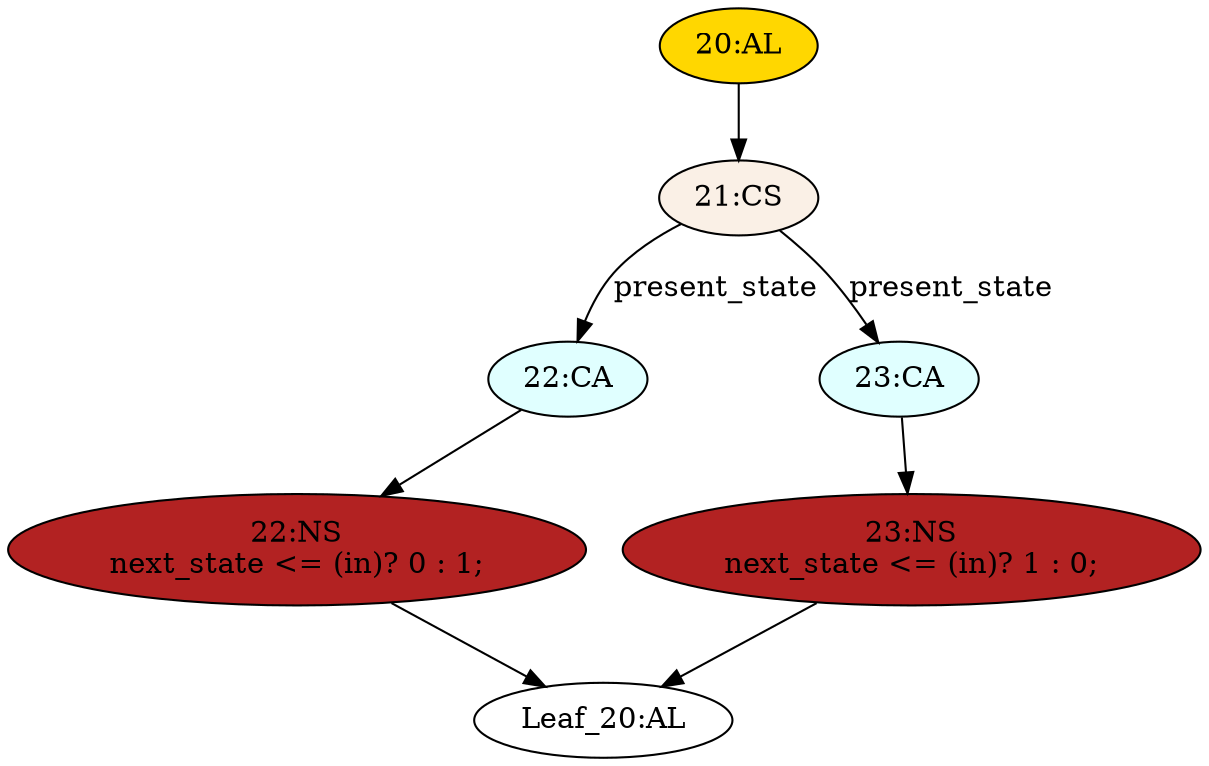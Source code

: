 strict digraph "" {
	node [label="\N"];
	"20:AL"	[ast="<pyverilog.vparser.ast.Always object at 0x7fbe7ad46110>",
		clk_sens=False,
		fillcolor=gold,
		label="20:AL",
		sens="['present_state', 'in']",
		statements="[]",
		style=filled,
		typ=Always,
		use_var="['present_state', 'in']"];
	"21:CS"	[ast="<pyverilog.vparser.ast.CaseStatement object at 0x7fbe7ad462d0>",
		fillcolor=linen,
		label="21:CS",
		statements="[]",
		style=filled,
		typ=CaseStatement];
	"20:AL" -> "21:CS"	[cond="[]",
		lineno=None];
	"23:NS"	[ast="<pyverilog.vparser.ast.NonblockingSubstitution object at 0x7fbe7ad466d0>",
		fillcolor=firebrick,
		label="23:NS
next_state <= (in)? 1 : 0;",
		statements="[<pyverilog.vparser.ast.NonblockingSubstitution object at 0x7fbe7ad466d0>]",
		style=filled,
		typ=NonblockingSubstitution];
	"Leaf_20:AL"	[def_var="['next_state']",
		label="Leaf_20:AL"];
	"23:NS" -> "Leaf_20:AL"	[cond="[]",
		lineno=None];
	"22:CA"	[ast="<pyverilog.vparser.ast.Case object at 0x7fbe7ad46390>",
		fillcolor=lightcyan,
		label="22:CA",
		statements="[]",
		style=filled,
		typ=Case];
	"22:NS"	[ast="<pyverilog.vparser.ast.NonblockingSubstitution object at 0x7fbe7ad46410>",
		fillcolor=firebrick,
		label="22:NS
next_state <= (in)? 0 : 1;",
		statements="[<pyverilog.vparser.ast.NonblockingSubstitution object at 0x7fbe7ad46410>]",
		style=filled,
		typ=NonblockingSubstitution];
	"22:CA" -> "22:NS"	[cond="[]",
		lineno=None];
	"23:CA"	[ast="<pyverilog.vparser.ast.Case object at 0x7fbe7ad46650>",
		fillcolor=lightcyan,
		label="23:CA",
		statements="[]",
		style=filled,
		typ=Case];
	"23:CA" -> "23:NS"	[cond="[]",
		lineno=None];
	"22:NS" -> "Leaf_20:AL"	[cond="[]",
		lineno=None];
	"21:CS" -> "22:CA"	[cond="['present_state']",
		label=present_state,
		lineno=21];
	"21:CS" -> "23:CA"	[cond="['present_state']",
		label=present_state,
		lineno=21];
}
